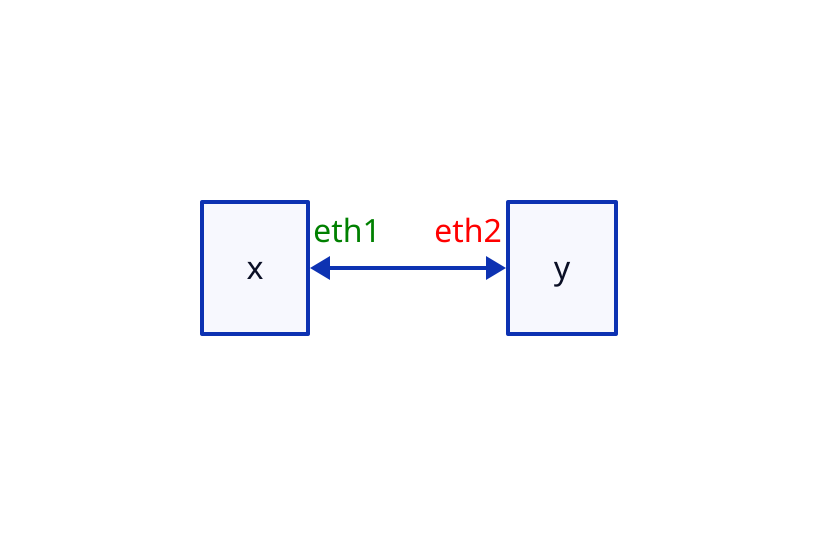 direction: right
x <-> y: {
  source-arrowhead: eth1 {
    style.font-color: green
  }
  target-arrowhead: eth2 {
    style.font-color: red
  }
}
